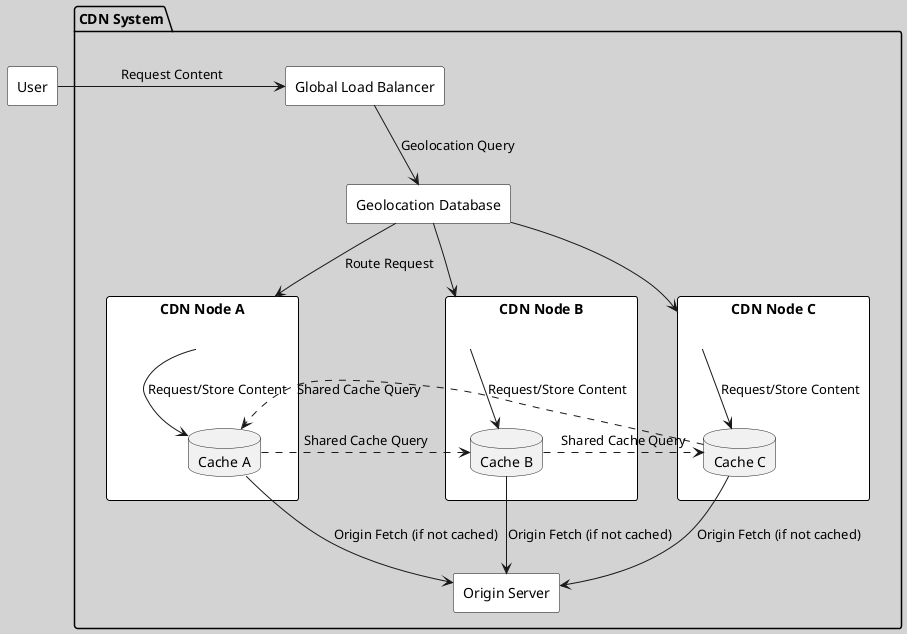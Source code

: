 @startuml
skinparam backgroundColor #D3D3D3
skinparam rectangle {
  BackgroundColor White
  BorderColor Black
  Shadowing false
}

package "CDN System" {
    rectangle "Global Load Balancer" as GLB
    rectangle "Geolocation Database" as GeoDB

    rectangle "CDN Node A" as CDNA {
        database "Cache A" as CacheA
    }
    rectangle "CDN Node B" as CDNB {
        database "Cache B" as CacheB
    }
    rectangle "Origin Server" as Origin

    rectangle "CDN Node C" as CDNC {
        database "Cache C" as CacheC
    }

    GLB --> GeoDB : "Geolocation Query"
    GeoDB -down-> CDNA : "Route Request"
    GeoDB -down-> CDNB
    GeoDB -down-> CDNC
    CDNA --> CacheA : "Request/Store Content"
    CDNB --> CacheB : "Request/Store Content"
    CDNC --> CacheC : "Request/Store Content"
    CacheA --> Origin : "Origin Fetch (if not cached)"
    CacheB --> Origin : "Origin Fetch (if not cached)"
    CacheC --> Origin : "Origin Fetch (if not cached)"
    CacheA ..> CacheB : "Shared Cache Query"
    CacheB ..> CacheC : "Shared Cache Query"
    CacheC ..> CacheA : "Shared Cache Query"
}

rectangle "User" as User
User -right-> GLB : "Request Content"

@enduml
